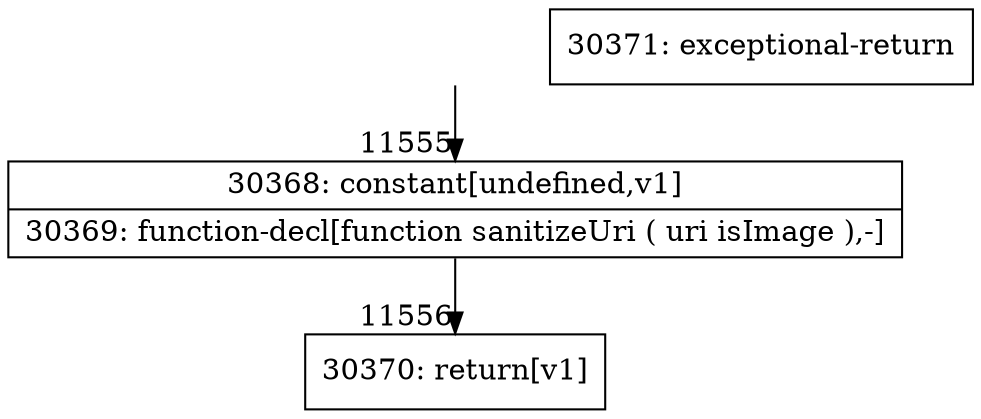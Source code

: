 digraph {
rankdir="TD"
BB_entry891[shape=none,label=""];
BB_entry891 -> BB11555 [tailport=s, headport=n, headlabel="    11555"]
BB11555 [shape=record label="{30368: constant[undefined,v1]|30369: function-decl[function sanitizeUri ( uri isImage ),-]}" ] 
BB11555 -> BB11556 [tailport=s, headport=n, headlabel="      11556"]
BB11556 [shape=record label="{30370: return[v1]}" ] 
BB11557 [shape=record label="{30371: exceptional-return}" ] 
//#$~ 16320
}

